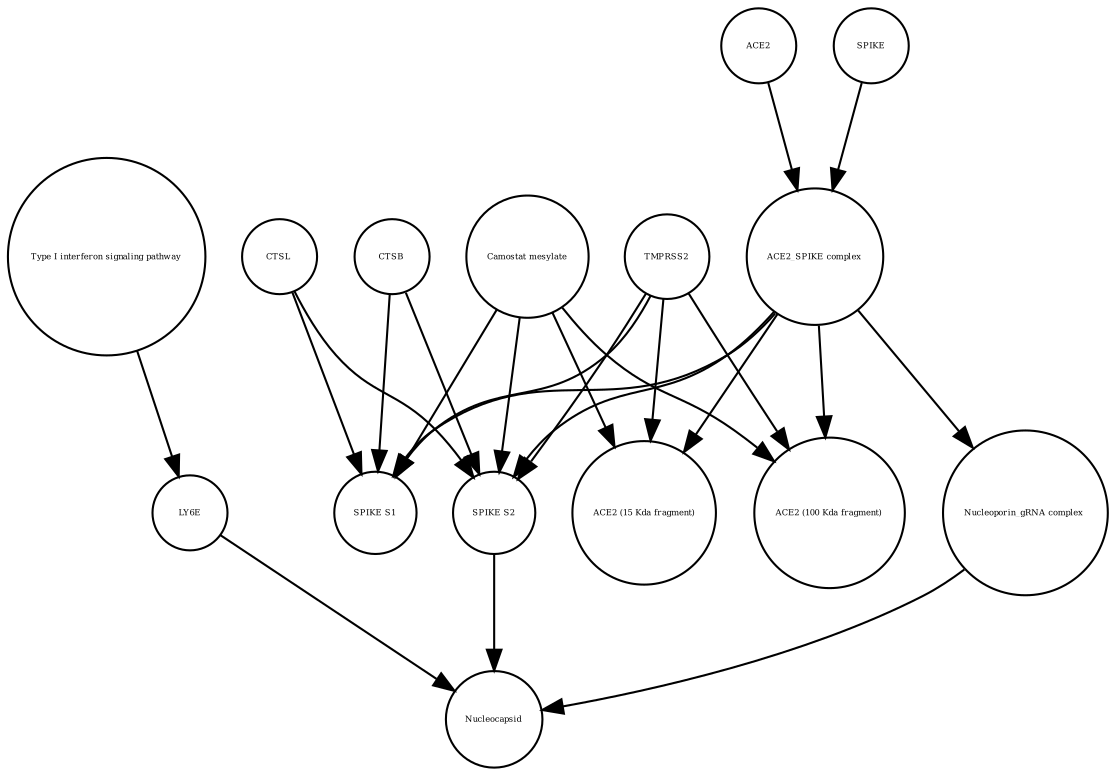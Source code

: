 strict digraph  {
"Type I interferon signaling pathway" [annotation="", bipartite=0, cls=phenotype, fontsize=4, label="Type I interferon signaling pathway", shape=circle];
LY6E [annotation="", bipartite=0, cls=macromolecule, fontsize=4, label=LY6E, shape=circle];
"ACE2_SPIKE complex" [annotation="", bipartite=0, cls=complex, fontsize=4, label="ACE2_SPIKE complex", shape=circle];
CTSL [annotation="", bipartite=0, cls=macromolecule, fontsize=4, label=CTSL, shape=circle];
ACE2 [annotation="", bipartite=0, cls=macromolecule, fontsize=4, label=ACE2, shape=circle];
CTSB [annotation="", bipartite=0, cls=macromolecule, fontsize=4, label=CTSB, shape=circle];
"SPIKE S1" [annotation="", bipartite=0, cls=macromolecule, fontsize=4, label="SPIKE S1", shape=circle];
"Camostat mesylate" [annotation="urn_miriam_pubchem.compound_2536", bipartite=0, cls="simple chemical", fontsize=4, label="Camostat mesylate", shape=circle];
TMPRSS2 [annotation="", bipartite=0, cls=macromolecule, fontsize=4, label=TMPRSS2, shape=circle];
Nucleocapsid [annotation="", bipartite=0, cls=complex, fontsize=4, label=Nucleocapsid, shape=circle];
"ACE2 (15 Kda fragment)" [annotation="", bipartite=0, cls=macromolecule, fontsize=4, label="ACE2 (15 Kda fragment)", shape=circle];
"SPIKE S2" [annotation="", bipartite=0, cls=macromolecule, fontsize=4, label="SPIKE S2", shape=circle];
SPIKE [annotation="", bipartite=0, cls="macromolecule multimer", fontsize=4, label=SPIKE, shape=circle];
"ACE2 (100 Kda fragment)" [annotation="", bipartite=0, cls=macromolecule, fontsize=4, label="ACE2 (100 Kda fragment)", shape=circle];
"Nucleoporin_gRNA complex " [annotation="", bipartite=0, cls=complex, fontsize=4, label="Nucleoporin_gRNA complex ", shape=circle];
"Type I interferon signaling pathway" -> LY6E  [annotation="", interaction_type=stimulation];
LY6E -> Nucleocapsid  [annotation="urn_miriam_doi_10.1101%2F2020.03.05.979260|urn_miriam_doi_10.1101%2F2020.04.02.021469", interaction_type=inhibition];
"ACE2_SPIKE complex" -> "Nucleoporin_gRNA complex "  [annotation="urn_miriam_pubmed_32142651|urn_miriam_pubmed_32094589", interaction_type=stimulation];
"ACE2_SPIKE complex" -> "SPIKE S1"  [annotation="", interaction_type=production];
"ACE2_SPIKE complex" -> "SPIKE S2"  [annotation="", interaction_type=production];
"ACE2_SPIKE complex" -> "ACE2 (15 Kda fragment)"  [annotation="", interaction_type=production];
"ACE2_SPIKE complex" -> "ACE2 (100 Kda fragment)"  [annotation="", interaction_type=production];
CTSL -> "SPIKE S1"  [annotation=urn_miriam_pubmed_32142651, interaction_type=catalysis];
CTSL -> "SPIKE S2"  [annotation=urn_miriam_pubmed_32142651, interaction_type=catalysis];
ACE2 -> "ACE2_SPIKE complex"  [annotation="", interaction_type=production];
CTSB -> "SPIKE S1"  [annotation=urn_miriam_pubmed_32142651, interaction_type=catalysis];
CTSB -> "SPIKE S2"  [annotation=urn_miriam_pubmed_32142651, interaction_type=catalysis];
"Camostat mesylate" -> "ACE2 (15 Kda fragment)"  [annotation="urn_miriam_pubmed_32142651|urn_miriam_pubmed_32094589|urn_miriam_pubmed_24227843", interaction_type=inhibition];
"Camostat mesylate" -> "ACE2 (100 Kda fragment)"  [annotation="urn_miriam_pubmed_32142651|urn_miriam_pubmed_32094589|urn_miriam_pubmed_24227843", interaction_type=inhibition];
"Camostat mesylate" -> "SPIKE S1"  [annotation="urn_miriam_pubmed_32142651|urn_miriam_pubmed_32094589|urn_miriam_pubmed_24227843", interaction_type=inhibition];
"Camostat mesylate" -> "SPIKE S2"  [annotation="urn_miriam_pubmed_32142651|urn_miriam_pubmed_32094589|urn_miriam_pubmed_24227843", interaction_type=inhibition];
TMPRSS2 -> "ACE2 (15 Kda fragment)"  [annotation="urn_miriam_pubmed_32142651|urn_miriam_pubmed_32094589|urn_miriam_pubmed_24227843", interaction_type=catalysis];
TMPRSS2 -> "ACE2 (100 Kda fragment)"  [annotation="urn_miriam_pubmed_32142651|urn_miriam_pubmed_32094589|urn_miriam_pubmed_24227843", interaction_type=catalysis];
TMPRSS2 -> "SPIKE S1"  [annotation="urn_miriam_pubmed_32142651|urn_miriam_pubmed_32094589|urn_miriam_pubmed_24227843", interaction_type=catalysis];
TMPRSS2 -> "SPIKE S2"  [annotation="urn_miriam_pubmed_32142651|urn_miriam_pubmed_32094589|urn_miriam_pubmed_24227843", interaction_type=catalysis];
"SPIKE S2" -> Nucleocapsid  [annotation="urn_miriam_doi_10.1101%2F2020.03.05.979260|urn_miriam_doi_10.1101%2F2020.04.02.021469", interaction_type=stimulation];
SPIKE -> "ACE2_SPIKE complex"  [annotation="", interaction_type=production];
"Nucleoporin_gRNA complex " -> Nucleocapsid  [annotation="", interaction_type=production];
}
